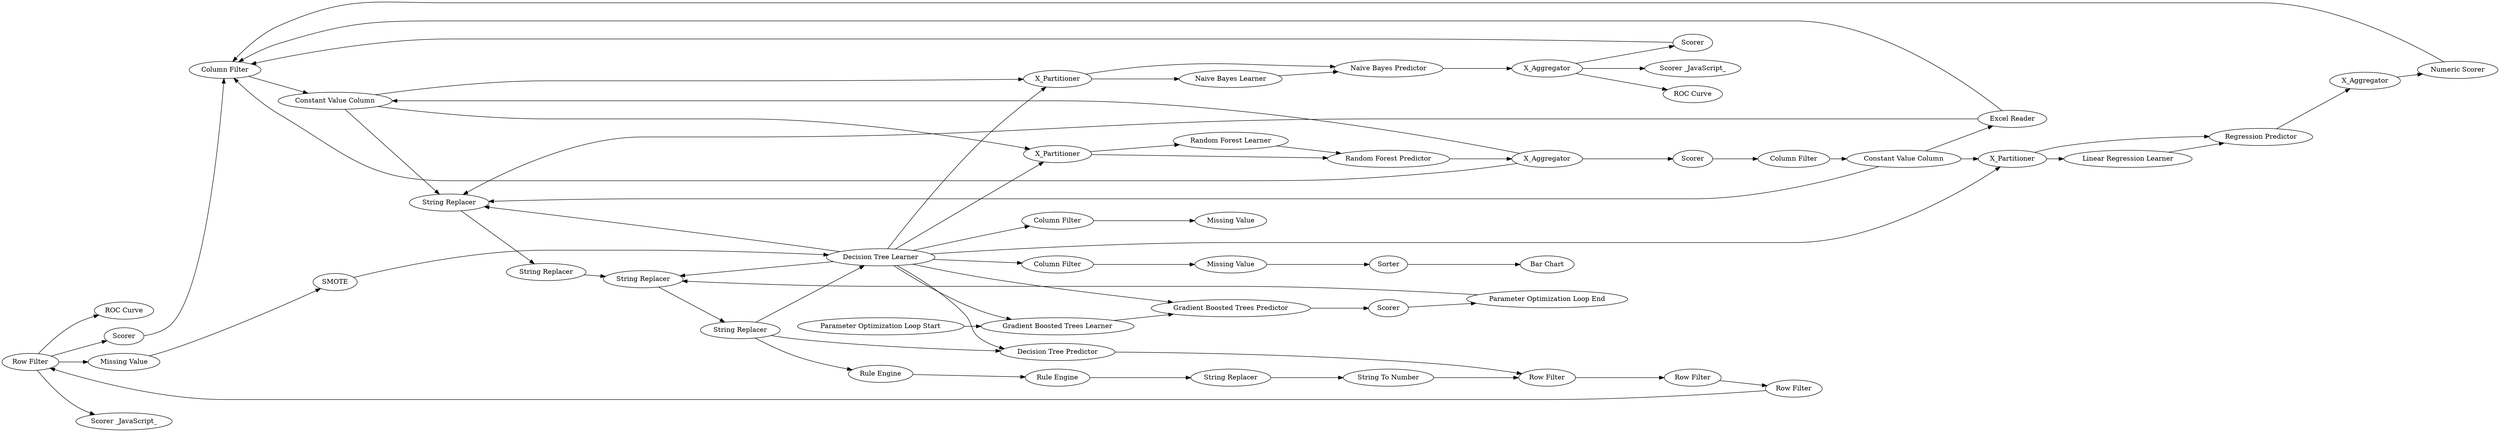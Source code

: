 digraph {
	35 -> 42
	61 -> 46
	49 -> 46
	39 -> 40
	724 -> 726
	57 -> 58
	51 -> 48
	34 -> 35
	59 -> 60
	40 -> 24
	39 -> 723
	20 -> 39
	89 -> 10
	39 -> 50
	23 -> 26
	53 -> 89
	48 -> 69
	726 -> 719
	68 -> 70
	21 -> 24
	50 -> 45
	20 -> 23
	11 -> 19
	46 -> 48
	69 -> 67
	47 -> 51
	32 -> 34
	89 -> 46
	81 -> 74
	39 -> 10
	24 -> 32
	51 -> 46
	51 -> 56
	55 -> 53
	58 -> 59
	39 -> 57
	10 -> 11
	35 -> 27
	57 -> 59
	29 -> 39
	28 -> 21
	53 -> 10
	48 -> 50
	20 -> 40
	70 -> 73
	53 -> 57
	45 -> 47
	73 -> 46
	48 -> 10
	69 -> 68
	70 -> 71
	60 -> 61
	56 -> 55
	723 -> 727
	70 -> 72
	39 -> 74
	39 -> 69
	74 -> 75
	35 -> 49
	19 -> 20
	67 -> 68
	75 -> 78
	39 -> 75
	50 -> 47
	27 -> 29
	26 -> 28
	719 -> 721
	39 -> 19
	39 -> 724
	78 -> 82
	82 -> 19
	35 -> 44
	27 [label="Missing Value"]
	57 [label=X_Partitioner]
	55 [label="Column Filter"]
	89 [label="Excel Reader"]
	21 [label="String To Number"]
	26 [label="Rule Engine"]
	58 [label="Linear Regression Learner"]
	74 [label="Gradient Boosted Trees Learner"]
	19 [label="String Replacer"]
	78 [label=Scorer]
	24 [label="Row Filter"]
	49 [label=Scorer]
	724 [label="Column Filter"]
	51 [label=X_Aggregator]
	56 [label=Scorer]
	10 [label="String Replacer"]
	59 [label="Regression Predictor"]
	75 [label="Gradient Boosted Trees Predictor"]
	48 [label="Constant Value Column"]
	50 [label=X_Partitioner]
	42 [label="ROC Curve"]
	53 [label="Constant Value Column"]
	68 [label="Naive Bayes Predictor"]
	28 [label="String Replacer"]
	67 [label="Naive Bayes Learner"]
	11 [label="String Replacer"]
	23 [label="Rule Engine"]
	47 [label="Random Forest Predictor"]
	72 [label="Scorer _JavaScript_"]
	61 [label="Numeric Scorer"]
	723 [label="Column Filter"]
	60 [label=X_Aggregator]
	81 [label="Parameter Optimization Loop Start"]
	20 [label="String Replacer"]
	35 [label="Row Filter"]
	44 [label="Scorer _JavaScript_"]
	34 [label="Row Filter"]
	29 [label=SMOTE]
	70 [label=X_Aggregator]
	69 [label=X_Partitioner]
	71 [label="ROC Curve"]
	82 [label="Parameter Optimization Loop End"]
	46 [label="Column Filter"]
	727 [label="Missing Value"]
	40 [label="Decision Tree Predictor"]
	39 [label="Decision Tree Learner"]
	73 [label=Scorer]
	719 [label=Sorter]
	32 [label="Row Filter"]
	726 [label="Missing Value"]
	45 [label="Random Forest Learner"]
	721 [label="Bar Chart"]
	rankdir=LR
}
